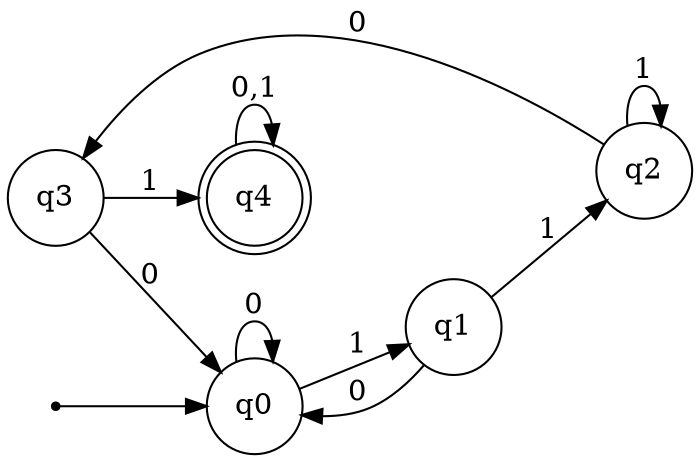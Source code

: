 digraph DFA {
    rankdir=LR;
    size="8,5";

    // Accepting state
    node [shape = doublecircle];
    q4;

    // Other states
    node [shape = circle];
    q0 q1 q2 q3;

    // Start arrow
    start [shape=point];
    start -> q0;

    // Transitions
    q0 -> q0 [label="0"];
    q0 -> q1 [label="1"];

    q1 -> q0 [label="0"];
    q1 -> q2 [label="1"];

    q2 -> q3 [label="0"];
    q2 -> q2 [label="1"];

    q3 -> q0 [label="0"];
    q3 -> q4 [label="1"];

    q4 -> q4 [label="0,1"]; // stay accepted once found
}
